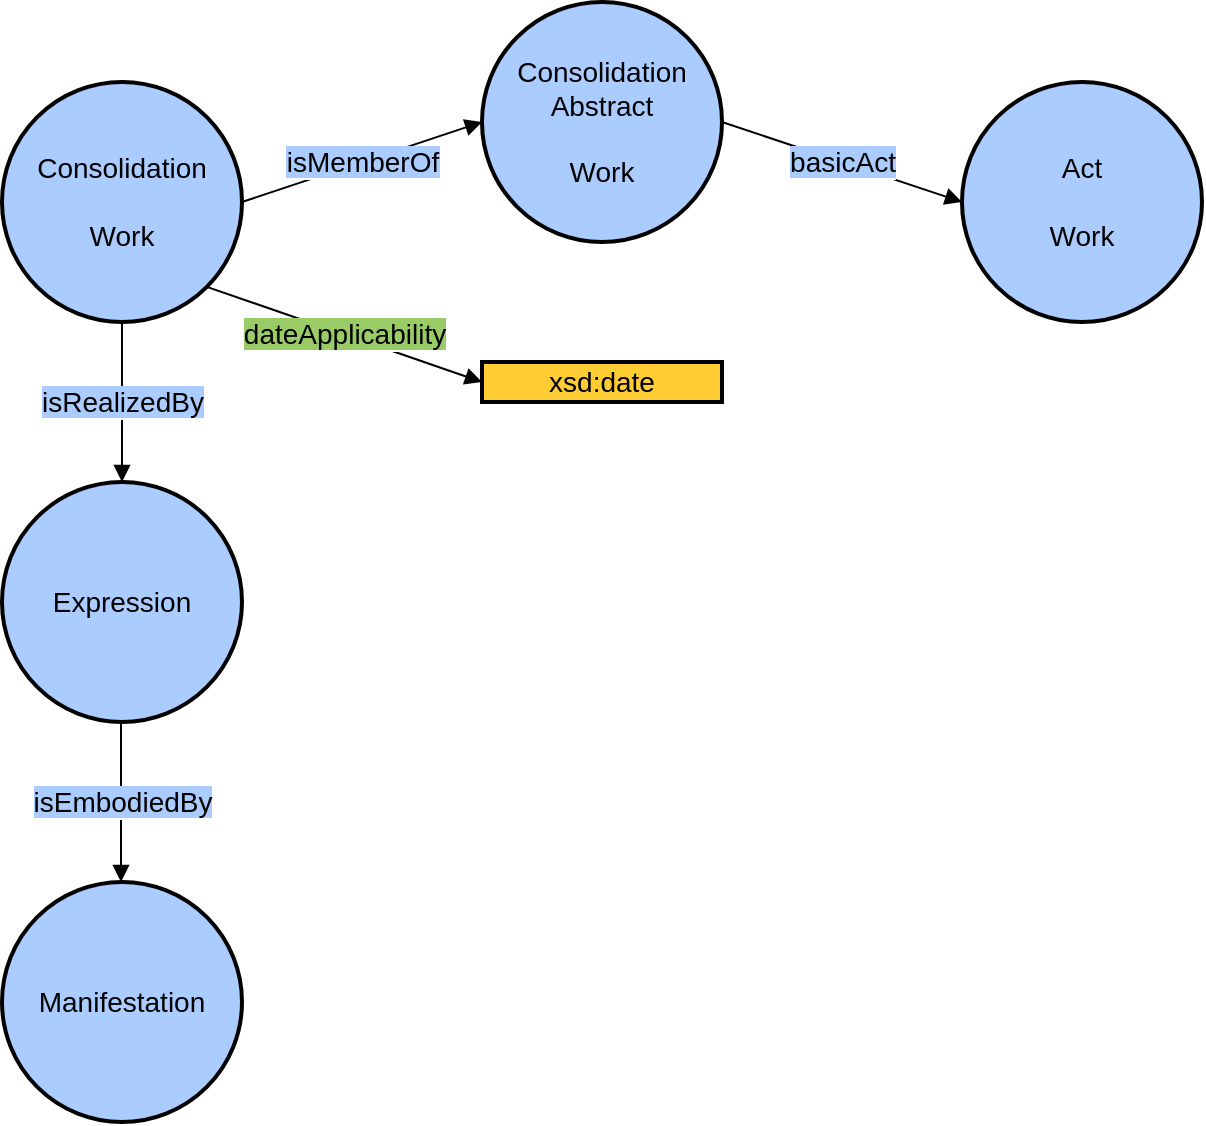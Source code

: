 <mxfile>
    <diagram id="bZ5vdFED0HxuOj-mL_6w" name="Page-1">
        <mxGraphModel dx="1405" dy="544" grid="1" gridSize="10" guides="1" tooltips="1" connect="1" arrows="1" fold="1" page="1" pageScale="1" pageWidth="827" pageHeight="1169" math="0" shadow="0">
            <root>
                <mxCell id="0"/>
                <mxCell id="1" parent="0"/>
                <mxCell id="2" value="Consolidation&lt;br&gt;Abstract&lt;br&gt;&lt;br&gt;Work" style="ellipse;whiteSpace=wrap;html=1;rounded=0;shadow=0;glass=0;comic=0;strokeColor=#000000;strokeWidth=2;fillColor=#acf;gradientColor=none;fontSize=14;fontColor=#000000;align=center;" parent="1" vertex="1">
                    <mxGeometry x="360" y="200" width="120" height="120" as="geometry"/>
                </mxCell>
                <mxCell id="4" value="Consolidation&lt;br&gt;&lt;br&gt;Work" style="ellipse;whiteSpace=wrap;html=1;rounded=0;shadow=0;glass=0;comic=0;strokeColor=#000000;strokeWidth=2;fillColor=#acf;gradientColor=none;fontSize=14;fontColor=#000000;align=center;" parent="1" vertex="1">
                    <mxGeometry x="120" y="240" width="120" height="120" as="geometry"/>
                </mxCell>
                <mxCell id="17" value="xsd:date" style="whiteSpace=wrap;html=1;rounded=0;shadow=0;glass=0;comic=0;strokeColor=#000000;strokeWidth=2;fillColor=#fc3;gradientColor=none;fontSize=14;fontColor=#000000;align=center;" parent="1" vertex="1">
                    <mxGeometry x="360" y="380" width="120" height="20" as="geometry"/>
                </mxCell>
                <mxCell id="18" value="&lt;span style=&quot;background-color: rgb(153 , 204 , 102)&quot;&gt;dateApplicability&lt;/span&gt;" style="endArrow=block;html=1;strokeColor=#000000;fontSize=14;fontColor=#000000;endFill=1;exitX=1;exitY=1;exitDx=0;exitDy=0;entryX=0;entryY=0.5;entryDx=0;entryDy=0;" parent="1" source="4" target="17" edge="1">
                    <mxGeometry width="50" height="50" relative="1" as="geometry">
                        <mxPoint x="104" y="420" as="sourcePoint"/>
                        <mxPoint x="250" y="420" as="targetPoint"/>
                    </mxGeometry>
                </mxCell>
                <mxCell id="30" value="&lt;span style=&quot;background-color: rgb(170 , 204 , 255)&quot;&gt;isMemberOf&lt;/span&gt;" style="endArrow=block;html=1;strokeColor=#000000;fontSize=14;fontColor=#000000;endFill=1;exitX=1;exitY=0.5;exitDx=0;exitDy=0;entryX=0;entryY=0.5;entryDx=0;entryDy=0;" edge="1" parent="1" source="4" target="2">
                    <mxGeometry width="50" height="50" relative="1" as="geometry">
                        <mxPoint x="250" y="110" as="sourcePoint"/>
                        <mxPoint x="550" y="110" as="targetPoint"/>
                        <Array as="points"/>
                    </mxGeometry>
                </mxCell>
                <mxCell id="31" value="Expression" style="ellipse;whiteSpace=wrap;html=1;rounded=0;shadow=0;glass=0;comic=0;strokeColor=#000000;strokeWidth=2;fillColor=#acf;gradientColor=none;fontSize=14;fontColor=#000000;align=center;" vertex="1" parent="1">
                    <mxGeometry x="120" y="440" width="120" height="120" as="geometry"/>
                </mxCell>
                <mxCell id="34" value="Manifestation" style="ellipse;whiteSpace=wrap;html=1;rounded=0;shadow=0;glass=0;comic=0;strokeColor=#000000;strokeWidth=2;fillColor=#acf;gradientColor=none;fontSize=14;fontColor=#000000;align=center;" vertex="1" parent="1">
                    <mxGeometry x="120" y="640" width="120" height="120" as="geometry"/>
                </mxCell>
                <mxCell id="36" value="&lt;span style=&quot;background-color: rgb(170 , 204 , 255)&quot;&gt;isRealizedBy&lt;/span&gt;" style="endArrow=block;html=1;strokeColor=#000000;fontSize=14;fontColor=#000000;endFill=1;exitX=0.5;exitY=1;exitDx=0;exitDy=0;entryX=0.5;entryY=0;entryDx=0;entryDy=0;" edge="1" parent="1" source="4" target="31">
                    <mxGeometry width="50" height="50" relative="1" as="geometry">
                        <mxPoint x="380" y="380" as="sourcePoint"/>
                        <mxPoint x="380" y="300" as="targetPoint"/>
                        <Array as="points"/>
                    </mxGeometry>
                </mxCell>
                <mxCell id="37" value="&lt;span style=&quot;background-color: rgb(170 , 204 , 255)&quot;&gt;isEmbodiedBy&lt;/span&gt;" style="endArrow=block;html=1;strokeColor=#000000;fontSize=14;fontColor=#000000;endFill=1;exitX=0.5;exitY=1;exitDx=0;exitDy=0;entryX=0.5;entryY=0;entryDx=0;entryDy=0;" edge="1" parent="1">
                    <mxGeometry width="50" height="50" relative="1" as="geometry">
                        <mxPoint x="179.5" y="560" as="sourcePoint"/>
                        <mxPoint x="179.5" y="640" as="targetPoint"/>
                        <Array as="points"/>
                    </mxGeometry>
                </mxCell>
                <mxCell id="38" value="Act&lt;br&gt;&lt;br&gt;Work" style="ellipse;whiteSpace=wrap;html=1;rounded=0;shadow=0;glass=0;comic=0;strokeColor=#000000;strokeWidth=2;fillColor=#acf;gradientColor=none;fontSize=14;fontColor=#000000;align=center;" vertex="1" parent="1">
                    <mxGeometry x="600" y="240" width="120" height="120" as="geometry"/>
                </mxCell>
                <mxCell id="39" value="&lt;span style=&quot;background-color: rgb(170 , 204 , 255)&quot;&gt;basicAct&lt;/span&gt;" style="endArrow=block;html=1;strokeColor=#000000;fontSize=14;fontColor=#000000;endFill=1;exitX=1;exitY=0.5;exitDx=0;exitDy=0;entryX=0;entryY=0.5;entryDx=0;entryDy=0;" edge="1" parent="1" source="2" target="38">
                    <mxGeometry width="50" height="50" relative="1" as="geometry">
                        <mxPoint x="230" y="250" as="sourcePoint"/>
                        <mxPoint x="230" y="170" as="targetPoint"/>
                        <Array as="points"/>
                    </mxGeometry>
                </mxCell>
            </root>
        </mxGraphModel>
    </diagram>
</mxfile>